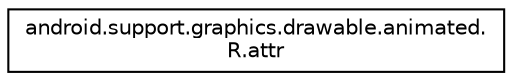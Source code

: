 digraph "Graphical Class Hierarchy"
{
 // INTERACTIVE_SVG=YES
 // LATEX_PDF_SIZE
  edge [fontname="Helvetica",fontsize="10",labelfontname="Helvetica",labelfontsize="10"];
  node [fontname="Helvetica",fontsize="10",shape=record];
  rankdir="LR";
  Node0 [label="android.support.graphics.drawable.animated.\lR.attr",height=0.2,width=0.4,color="black", fillcolor="white", style="filled",URL="$classandroid_1_1support_1_1graphics_1_1drawable_1_1animated_1_1_r_1_1attr.html",tooltip=" "];
}
